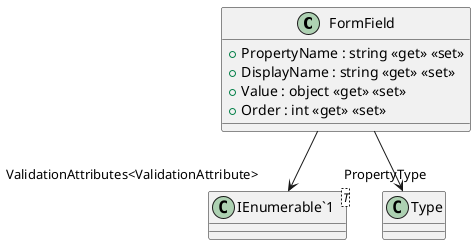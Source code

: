 @startuml
class FormField {
    + PropertyName : string <<get>> <<set>>
    + DisplayName : string <<get>> <<set>>
    + Value : object <<get>> <<set>>
    + Order : int <<get>> <<set>>
}
class "IEnumerable`1"<T> {
}
FormField --> "PropertyType" Type
FormField --> "ValidationAttributes<ValidationAttribute>" "IEnumerable`1"
@enduml
